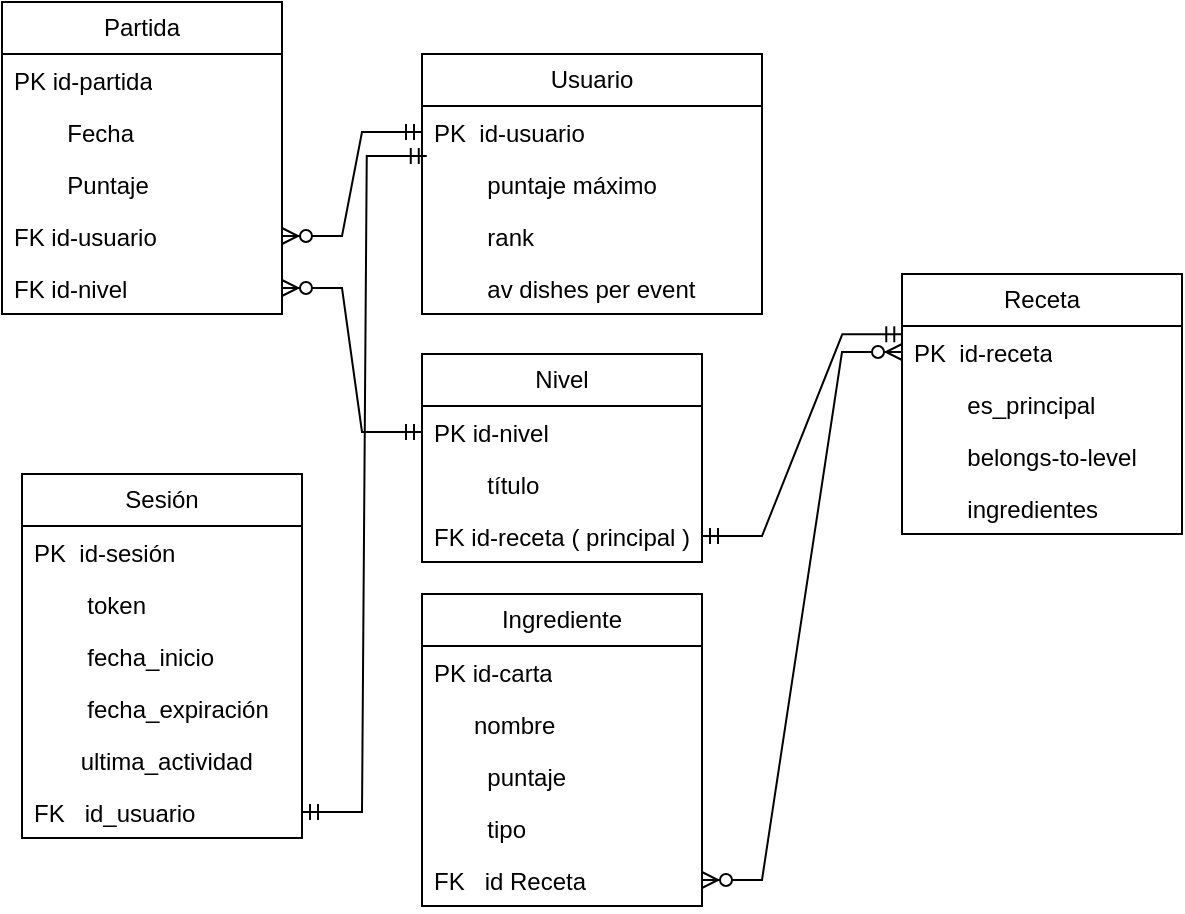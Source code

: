 <mxfile version="24.4.6" type="device">
  <diagram name="Page-1" id="rtjQBbAmEf5FvGgy6AN6">
    <mxGraphModel dx="2468" dy="1764" grid="1" gridSize="10" guides="1" tooltips="1" connect="1" arrows="1" fold="1" page="1" pageScale="1" pageWidth="850" pageHeight="1100" math="0" shadow="0">
      <root>
        <mxCell id="0" />
        <mxCell id="1" parent="0" />
        <mxCell id="_mNXcxZceQe9EGaUE8mF-12" value="Partida" style="swimlane;fontStyle=0;childLayout=stackLayout;horizontal=1;startSize=26;fillColor=none;horizontalStack=0;resizeParent=1;resizeParentMax=0;resizeLast=0;collapsible=1;marginBottom=0;whiteSpace=wrap;html=1;" vertex="1" parent="1">
          <mxGeometry x="-1520" y="-246" width="140" height="156" as="geometry" />
        </mxCell>
        <mxCell id="_mNXcxZceQe9EGaUE8mF-13" value="PK id-partida" style="text;strokeColor=none;fillColor=none;align=left;verticalAlign=top;spacingLeft=4;spacingRight=4;overflow=hidden;rotatable=0;points=[[0,0.5],[1,0.5]];portConstraint=eastwest;whiteSpace=wrap;html=1;" vertex="1" parent="_mNXcxZceQe9EGaUE8mF-12">
          <mxGeometry y="26" width="140" height="26" as="geometry" />
        </mxCell>
        <mxCell id="_mNXcxZceQe9EGaUE8mF-14" value="&lt;span style=&quot;white-space: pre;&quot;&gt;&#x9;&lt;/span&gt;Fecha" style="text;strokeColor=none;fillColor=none;align=left;verticalAlign=top;spacingLeft=4;spacingRight=4;overflow=hidden;rotatable=0;points=[[0,0.5],[1,0.5]];portConstraint=eastwest;whiteSpace=wrap;html=1;" vertex="1" parent="_mNXcxZceQe9EGaUE8mF-12">
          <mxGeometry y="52" width="140" height="26" as="geometry" />
        </mxCell>
        <mxCell id="_mNXcxZceQe9EGaUE8mF-15" value="&lt;span style=&quot;white-space: pre;&quot;&gt;&#x9;&lt;/span&gt;Puntaje" style="text;strokeColor=none;fillColor=none;align=left;verticalAlign=top;spacingLeft=4;spacingRight=4;overflow=hidden;rotatable=0;points=[[0,0.5],[1,0.5]];portConstraint=eastwest;whiteSpace=wrap;html=1;" vertex="1" parent="_mNXcxZceQe9EGaUE8mF-12">
          <mxGeometry y="78" width="140" height="26" as="geometry" />
        </mxCell>
        <mxCell id="_mNXcxZceQe9EGaUE8mF-16" value="FK id-usuario" style="text;strokeColor=none;fillColor=none;align=left;verticalAlign=top;spacingLeft=4;spacingRight=4;overflow=hidden;rotatable=0;points=[[0,0.5],[1,0.5]];portConstraint=eastwest;whiteSpace=wrap;html=1;" vertex="1" parent="_mNXcxZceQe9EGaUE8mF-12">
          <mxGeometry y="104" width="140" height="26" as="geometry" />
        </mxCell>
        <mxCell id="_mNXcxZceQe9EGaUE8mF-17" value="FK id-nivel" style="text;strokeColor=none;fillColor=none;align=left;verticalAlign=top;spacingLeft=4;spacingRight=4;overflow=hidden;rotatable=0;points=[[0,0.5],[1,0.5]];portConstraint=eastwest;whiteSpace=wrap;html=1;" vertex="1" parent="_mNXcxZceQe9EGaUE8mF-12">
          <mxGeometry y="130" width="140" height="26" as="geometry" />
        </mxCell>
        <mxCell id="_mNXcxZceQe9EGaUE8mF-18" value="Usuario" style="swimlane;fontStyle=0;childLayout=stackLayout;horizontal=1;startSize=26;fillColor=none;horizontalStack=0;resizeParent=1;resizeParentMax=0;resizeLast=0;collapsible=1;marginBottom=0;whiteSpace=wrap;html=1;" vertex="1" parent="1">
          <mxGeometry x="-1310" y="-220" width="170" height="130" as="geometry" />
        </mxCell>
        <mxCell id="_mNXcxZceQe9EGaUE8mF-19" value="PK&amp;nbsp; id-usuario" style="text;strokeColor=none;fillColor=none;align=left;verticalAlign=top;spacingLeft=4;spacingRight=4;overflow=hidden;rotatable=0;points=[[0,0.5],[1,0.5]];portConstraint=eastwest;whiteSpace=wrap;html=1;" vertex="1" parent="_mNXcxZceQe9EGaUE8mF-18">
          <mxGeometry y="26" width="170" height="26" as="geometry" />
        </mxCell>
        <mxCell id="_mNXcxZceQe9EGaUE8mF-20" value="&lt;span style=&quot;white-space: pre;&quot;&gt;&#x9;&lt;/span&gt;puntaje máximo" style="text;strokeColor=none;fillColor=none;align=left;verticalAlign=top;spacingLeft=4;spacingRight=4;overflow=hidden;rotatable=0;points=[[0,0.5],[1,0.5]];portConstraint=eastwest;whiteSpace=wrap;html=1;" vertex="1" parent="_mNXcxZceQe9EGaUE8mF-18">
          <mxGeometry y="52" width="170" height="26" as="geometry" />
        </mxCell>
        <mxCell id="_mNXcxZceQe9EGaUE8mF-21" value="&lt;span style=&quot;white-space: pre;&quot;&gt;&#x9;&lt;/span&gt;rank" style="text;strokeColor=none;fillColor=none;align=left;verticalAlign=top;spacingLeft=4;spacingRight=4;overflow=hidden;rotatable=0;points=[[0,0.5],[1,0.5]];portConstraint=eastwest;whiteSpace=wrap;html=1;" vertex="1" parent="_mNXcxZceQe9EGaUE8mF-18">
          <mxGeometry y="78" width="170" height="26" as="geometry" />
        </mxCell>
        <mxCell id="_mNXcxZceQe9EGaUE8mF-22" value="&lt;span style=&quot;white-space: pre;&quot;&gt;&#x9;&lt;/span&gt;av dishes per event" style="text;strokeColor=none;fillColor=none;align=left;verticalAlign=top;spacingLeft=4;spacingRight=4;overflow=hidden;rotatable=0;points=[[0,0.5],[1,0.5]];portConstraint=eastwest;whiteSpace=wrap;html=1;" vertex="1" parent="_mNXcxZceQe9EGaUE8mF-18">
          <mxGeometry y="104" width="170" height="26" as="geometry" />
        </mxCell>
        <mxCell id="_mNXcxZceQe9EGaUE8mF-24" value="Sesión" style="swimlane;fontStyle=0;childLayout=stackLayout;horizontal=1;startSize=26;fillColor=none;horizontalStack=0;resizeParent=1;resizeParentMax=0;resizeLast=0;collapsible=1;marginBottom=0;whiteSpace=wrap;html=1;" vertex="1" parent="1">
          <mxGeometry x="-1510" y="-10" width="140" height="182" as="geometry" />
        </mxCell>
        <mxCell id="_mNXcxZceQe9EGaUE8mF-25" value="PK&amp;nbsp; id-sesión" style="text;strokeColor=none;fillColor=none;align=left;verticalAlign=top;spacingLeft=4;spacingRight=4;overflow=hidden;rotatable=0;points=[[0,0.5],[1,0.5]];portConstraint=eastwest;whiteSpace=wrap;html=1;" vertex="1" parent="_mNXcxZceQe9EGaUE8mF-24">
          <mxGeometry y="26" width="140" height="26" as="geometry" />
        </mxCell>
        <mxCell id="_mNXcxZceQe9EGaUE8mF-26" value="&lt;span style=&quot;white-space: pre;&quot;&gt;&#x9;&lt;/span&gt;token" style="text;strokeColor=none;fillColor=none;align=left;verticalAlign=top;spacingLeft=4;spacingRight=4;overflow=hidden;rotatable=0;points=[[0,0.5],[1,0.5]];portConstraint=eastwest;whiteSpace=wrap;html=1;" vertex="1" parent="_mNXcxZceQe9EGaUE8mF-24">
          <mxGeometry y="52" width="140" height="26" as="geometry" />
        </mxCell>
        <mxCell id="_mNXcxZceQe9EGaUE8mF-27" value="&lt;span style=&quot;white-space: pre;&quot;&gt;&#x9;&lt;/span&gt;fecha_inicio" style="text;strokeColor=none;fillColor=none;align=left;verticalAlign=top;spacingLeft=4;spacingRight=4;overflow=hidden;rotatable=0;points=[[0,0.5],[1,0.5]];portConstraint=eastwest;whiteSpace=wrap;html=1;" vertex="1" parent="_mNXcxZceQe9EGaUE8mF-24">
          <mxGeometry y="78" width="140" height="26" as="geometry" />
        </mxCell>
        <mxCell id="_mNXcxZceQe9EGaUE8mF-28" value="&lt;span style=&quot;white-space: pre;&quot;&gt;&#x9;&lt;/span&gt;fecha_expiración" style="text;strokeColor=none;fillColor=none;align=left;verticalAlign=top;spacingLeft=4;spacingRight=4;overflow=hidden;rotatable=0;points=[[0,0.5],[1,0.5]];portConstraint=eastwest;whiteSpace=wrap;html=1;" vertex="1" parent="_mNXcxZceQe9EGaUE8mF-24">
          <mxGeometry y="104" width="140" height="26" as="geometry" />
        </mxCell>
        <mxCell id="_mNXcxZceQe9EGaUE8mF-29" value="&amp;nbsp; &amp;nbsp; &amp;nbsp; &amp;nbsp;ultima_actividad" style="text;strokeColor=none;fillColor=none;align=left;verticalAlign=top;spacingLeft=4;spacingRight=4;overflow=hidden;rotatable=0;points=[[0,0.5],[1,0.5]];portConstraint=eastwest;whiteSpace=wrap;html=1;" vertex="1" parent="_mNXcxZceQe9EGaUE8mF-24">
          <mxGeometry y="130" width="140" height="26" as="geometry" />
        </mxCell>
        <mxCell id="_mNXcxZceQe9EGaUE8mF-31" value="FK&amp;nbsp; &amp;nbsp;id_usuario" style="text;strokeColor=none;fillColor=none;align=left;verticalAlign=top;spacingLeft=4;spacingRight=4;overflow=hidden;rotatable=0;points=[[0,0.5],[1,0.5]];portConstraint=eastwest;whiteSpace=wrap;html=1;" vertex="1" parent="_mNXcxZceQe9EGaUE8mF-24">
          <mxGeometry y="156" width="140" height="26" as="geometry" />
        </mxCell>
        <mxCell id="_mNXcxZceQe9EGaUE8mF-33" value="Nivel" style="swimlane;fontStyle=0;childLayout=stackLayout;horizontal=1;startSize=26;fillColor=none;horizontalStack=0;resizeParent=1;resizeParentMax=0;resizeLast=0;collapsible=1;marginBottom=0;whiteSpace=wrap;html=1;" vertex="1" parent="1">
          <mxGeometry x="-1310" y="-70" width="140" height="104" as="geometry" />
        </mxCell>
        <mxCell id="_mNXcxZceQe9EGaUE8mF-34" value="PK id-nivel" style="text;strokeColor=none;fillColor=none;align=left;verticalAlign=top;spacingLeft=4;spacingRight=4;overflow=hidden;rotatable=0;points=[[0,0.5],[1,0.5]];portConstraint=eastwest;whiteSpace=wrap;html=1;" vertex="1" parent="_mNXcxZceQe9EGaUE8mF-33">
          <mxGeometry y="26" width="140" height="26" as="geometry" />
        </mxCell>
        <mxCell id="_mNXcxZceQe9EGaUE8mF-35" value="&lt;span style=&quot;white-space: pre;&quot;&gt;&#x9;&lt;/span&gt;título" style="text;strokeColor=none;fillColor=none;align=left;verticalAlign=top;spacingLeft=4;spacingRight=4;overflow=hidden;rotatable=0;points=[[0,0.5],[1,0.5]];portConstraint=eastwest;whiteSpace=wrap;html=1;" vertex="1" parent="_mNXcxZceQe9EGaUE8mF-33">
          <mxGeometry y="52" width="140" height="26" as="geometry" />
        </mxCell>
        <mxCell id="_mNXcxZceQe9EGaUE8mF-36" value="FK id-receta ( principal )" style="text;strokeColor=none;fillColor=none;align=left;verticalAlign=top;spacingLeft=4;spacingRight=4;overflow=hidden;rotatable=0;points=[[0,0.5],[1,0.5]];portConstraint=eastwest;whiteSpace=wrap;html=1;" vertex="1" parent="_mNXcxZceQe9EGaUE8mF-33">
          <mxGeometry y="78" width="140" height="26" as="geometry" />
        </mxCell>
        <mxCell id="_mNXcxZceQe9EGaUE8mF-42" value="Receta" style="swimlane;fontStyle=0;childLayout=stackLayout;horizontal=1;startSize=26;fillColor=none;horizontalStack=0;resizeParent=1;resizeParentMax=0;resizeLast=0;collapsible=1;marginBottom=0;whiteSpace=wrap;html=1;" vertex="1" parent="1">
          <mxGeometry x="-1070" y="-110" width="140" height="130" as="geometry" />
        </mxCell>
        <mxCell id="_mNXcxZceQe9EGaUE8mF-43" value="PK&amp;nbsp; id-receta" style="text;strokeColor=none;fillColor=none;align=left;verticalAlign=top;spacingLeft=4;spacingRight=4;overflow=hidden;rotatable=0;points=[[0,0.5],[1,0.5]];portConstraint=eastwest;whiteSpace=wrap;html=1;" vertex="1" parent="_mNXcxZceQe9EGaUE8mF-42">
          <mxGeometry y="26" width="140" height="26" as="geometry" />
        </mxCell>
        <mxCell id="_mNXcxZceQe9EGaUE8mF-63" value="&lt;span style=&quot;white-space: pre;&quot;&gt;&#x9;&lt;/span&gt;es_principal" style="text;strokeColor=none;fillColor=none;align=left;verticalAlign=top;spacingLeft=4;spacingRight=4;overflow=hidden;rotatable=0;points=[[0,0.5],[1,0.5]];portConstraint=eastwest;whiteSpace=wrap;html=1;" vertex="1" parent="_mNXcxZceQe9EGaUE8mF-42">
          <mxGeometry y="52" width="140" height="26" as="geometry" />
        </mxCell>
        <mxCell id="_mNXcxZceQe9EGaUE8mF-70" value="&lt;span style=&quot;white-space: pre;&quot;&gt;&#x9;&lt;/span&gt;belongs-to-level" style="text;strokeColor=none;fillColor=none;align=left;verticalAlign=top;spacingLeft=4;spacingRight=4;overflow=hidden;rotatable=0;points=[[0,0.5],[1,0.5]];portConstraint=eastwest;whiteSpace=wrap;html=1;" vertex="1" parent="_mNXcxZceQe9EGaUE8mF-42">
          <mxGeometry y="78" width="140" height="26" as="geometry" />
        </mxCell>
        <mxCell id="_mNXcxZceQe9EGaUE8mF-80" value="&amp;nbsp; &amp;nbsp; &amp;nbsp; &amp;nbsp; ingredientes" style="text;strokeColor=none;fillColor=none;align=left;verticalAlign=top;spacingLeft=4;spacingRight=4;overflow=hidden;rotatable=0;points=[[0,0.5],[1,0.5]];portConstraint=eastwest;whiteSpace=wrap;html=1;" vertex="1" parent="_mNXcxZceQe9EGaUE8mF-42">
          <mxGeometry y="104" width="140" height="26" as="geometry" />
        </mxCell>
        <mxCell id="_mNXcxZceQe9EGaUE8mF-47" value="Ingrediente" style="swimlane;fontStyle=0;childLayout=stackLayout;horizontal=1;startSize=26;fillColor=none;horizontalStack=0;resizeParent=1;resizeParentMax=0;resizeLast=0;collapsible=1;marginBottom=0;whiteSpace=wrap;html=1;" vertex="1" parent="1">
          <mxGeometry x="-1310" y="50" width="140" height="156" as="geometry" />
        </mxCell>
        <mxCell id="_mNXcxZceQe9EGaUE8mF-48" value="PK id-carta" style="text;strokeColor=none;fillColor=none;align=left;verticalAlign=top;spacingLeft=4;spacingRight=4;overflow=hidden;rotatable=0;points=[[0,0.5],[1,0.5]];portConstraint=eastwest;whiteSpace=wrap;html=1;" vertex="1" parent="_mNXcxZceQe9EGaUE8mF-47">
          <mxGeometry y="26" width="140" height="26" as="geometry" />
        </mxCell>
        <mxCell id="_mNXcxZceQe9EGaUE8mF-49" value="&amp;nbsp; &amp;nbsp; &amp;nbsp; nombre" style="text;strokeColor=none;fillColor=none;align=left;verticalAlign=top;spacingLeft=4;spacingRight=4;overflow=hidden;rotatable=0;points=[[0,0.5],[1,0.5]];portConstraint=eastwest;whiteSpace=wrap;html=1;" vertex="1" parent="_mNXcxZceQe9EGaUE8mF-47">
          <mxGeometry y="52" width="140" height="26" as="geometry" />
        </mxCell>
        <mxCell id="_mNXcxZceQe9EGaUE8mF-50" value="&lt;span style=&quot;white-space: pre;&quot;&gt;&#x9;&lt;/span&gt;puntaje" style="text;strokeColor=none;fillColor=none;align=left;verticalAlign=top;spacingLeft=4;spacingRight=4;overflow=hidden;rotatable=0;points=[[0,0.5],[1,0.5]];portConstraint=eastwest;whiteSpace=wrap;html=1;" vertex="1" parent="_mNXcxZceQe9EGaUE8mF-47">
          <mxGeometry y="78" width="140" height="26" as="geometry" />
        </mxCell>
        <mxCell id="_mNXcxZceQe9EGaUE8mF-51" value="&lt;span style=&quot;white-space: pre;&quot;&gt;&#x9;&lt;/span&gt;tipo" style="text;strokeColor=none;fillColor=none;align=left;verticalAlign=top;spacingLeft=4;spacingRight=4;overflow=hidden;rotatable=0;points=[[0,0.5],[1,0.5]];portConstraint=eastwest;whiteSpace=wrap;html=1;" vertex="1" parent="_mNXcxZceQe9EGaUE8mF-47">
          <mxGeometry y="104" width="140" height="26" as="geometry" />
        </mxCell>
        <mxCell id="_mNXcxZceQe9EGaUE8mF-76" value="FK&amp;nbsp; &amp;nbsp;id Receta" style="text;strokeColor=none;fillColor=none;align=left;verticalAlign=top;spacingLeft=4;spacingRight=4;overflow=hidden;rotatable=0;points=[[0,0.5],[1,0.5]];portConstraint=eastwest;whiteSpace=wrap;html=1;" vertex="1" parent="_mNXcxZceQe9EGaUE8mF-47">
          <mxGeometry y="130" width="140" height="26" as="geometry" />
        </mxCell>
        <mxCell id="_mNXcxZceQe9EGaUE8mF-58" value="" style="edgeStyle=entityRelationEdgeStyle;fontSize=12;html=1;endArrow=ERzeroToMany;startArrow=ERmandOne;rounded=0;entryX=1;entryY=0.5;entryDx=0;entryDy=0;exitX=0;exitY=0.5;exitDx=0;exitDy=0;" edge="1" parent="1" source="_mNXcxZceQe9EGaUE8mF-19" target="_mNXcxZceQe9EGaUE8mF-16">
          <mxGeometry width="100" height="100" relative="1" as="geometry">
            <mxPoint x="-1330" y="100" as="sourcePoint" />
            <mxPoint x="-1230" as="targetPoint" />
          </mxGeometry>
        </mxCell>
        <mxCell id="_mNXcxZceQe9EGaUE8mF-61" value="" style="edgeStyle=entityRelationEdgeStyle;fontSize=12;html=1;endArrow=ERmandOne;startArrow=ERmandOne;rounded=0;exitX=1;exitY=0.5;exitDx=0;exitDy=0;entryX=0.014;entryY=0.962;entryDx=0;entryDy=0;entryPerimeter=0;" edge="1" parent="1" source="_mNXcxZceQe9EGaUE8mF-31" target="_mNXcxZceQe9EGaUE8mF-19">
          <mxGeometry width="100" height="100" relative="1" as="geometry">
            <mxPoint x="-1490" y="182" as="sourcePoint" />
            <mxPoint x="-1390" y="82" as="targetPoint" />
          </mxGeometry>
        </mxCell>
        <mxCell id="_mNXcxZceQe9EGaUE8mF-62" value="" style="edgeStyle=entityRelationEdgeStyle;fontSize=12;html=1;endArrow=ERzeroToMany;startArrow=ERmandOne;rounded=0;entryX=1;entryY=0.5;entryDx=0;entryDy=0;exitX=0;exitY=0.5;exitDx=0;exitDy=0;" edge="1" parent="1" source="_mNXcxZceQe9EGaUE8mF-34" target="_mNXcxZceQe9EGaUE8mF-17">
          <mxGeometry width="100" height="100" relative="1" as="geometry">
            <mxPoint x="-1240" y="180" as="sourcePoint" />
            <mxPoint x="-1310" y="258" as="targetPoint" />
          </mxGeometry>
        </mxCell>
        <mxCell id="_mNXcxZceQe9EGaUE8mF-65" value="" style="edgeStyle=entityRelationEdgeStyle;fontSize=12;html=1;endArrow=ERmandOne;startArrow=ERmandOne;rounded=0;exitX=1;exitY=0.5;exitDx=0;exitDy=0;entryX=0.001;entryY=0.161;entryDx=0;entryDy=0;entryPerimeter=0;" edge="1" parent="1" source="_mNXcxZceQe9EGaUE8mF-36" target="_mNXcxZceQe9EGaUE8mF-43">
          <mxGeometry width="100" height="100" relative="1" as="geometry">
            <mxPoint x="-1220" y="170" as="sourcePoint" />
            <mxPoint x="-1120" y="70" as="targetPoint" />
          </mxGeometry>
        </mxCell>
        <mxCell id="_mNXcxZceQe9EGaUE8mF-79" value="" style="edgeStyle=entityRelationEdgeStyle;fontSize=12;html=1;endArrow=ERzeroToMany;endFill=1;startArrow=ERzeroToMany;rounded=0;entryX=1;entryY=0.5;entryDx=0;entryDy=0;exitX=0;exitY=0.5;exitDx=0;exitDy=0;" edge="1" parent="1" source="_mNXcxZceQe9EGaUE8mF-43" target="_mNXcxZceQe9EGaUE8mF-76">
          <mxGeometry width="100" height="100" relative="1" as="geometry">
            <mxPoint x="-1090" y="326" as="sourcePoint" />
            <mxPoint x="-1120" y="200" as="targetPoint" />
          </mxGeometry>
        </mxCell>
      </root>
    </mxGraphModel>
  </diagram>
</mxfile>
